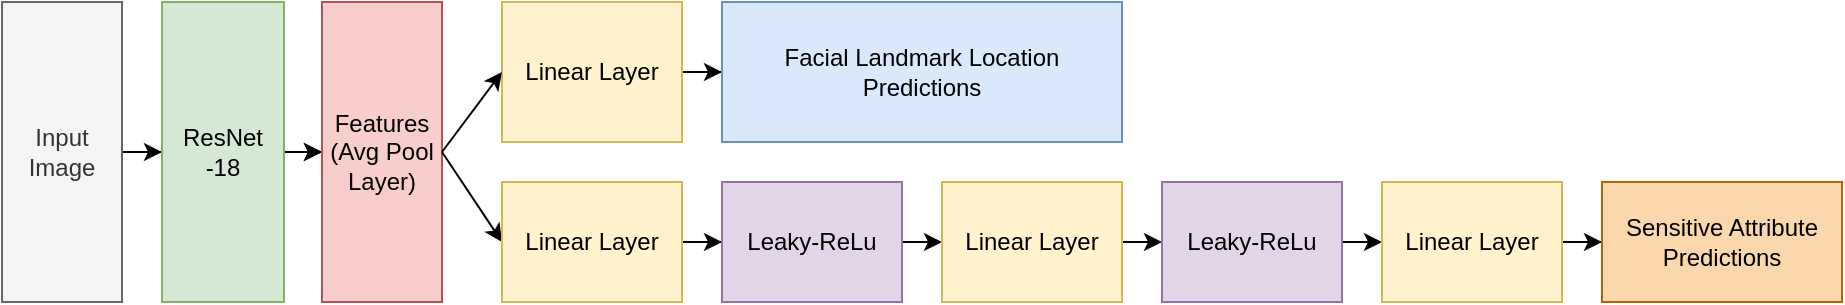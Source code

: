 <mxfile version="14.7.4" type="github">
  <diagram id="C5RBs43oDa-KdzZeNtuy" name="Page-1">
    <mxGraphModel dx="1186" dy="429" grid="1" gridSize="10" guides="1" tooltips="1" connect="1" arrows="1" fold="1" page="1" pageScale="1" pageWidth="827" pageHeight="1169" math="0" shadow="0">
      <root>
        <mxCell id="WIyWlLk6GJQsqaUBKTNV-0" />
        <mxCell id="WIyWlLk6GJQsqaUBKTNV-1" parent="WIyWlLk6GJQsqaUBKTNV-0" />
        <mxCell id="mCo6vJ3O1-zAY22SgFGW-10" value="" style="edgeStyle=orthogonalEdgeStyle;rounded=0;orthogonalLoop=1;jettySize=auto;html=1;" edge="1" parent="WIyWlLk6GJQsqaUBKTNV-1" source="mCo6vJ3O1-zAY22SgFGW-0" target="mCo6vJ3O1-zAY22SgFGW-1">
          <mxGeometry relative="1" as="geometry" />
        </mxCell>
        <mxCell id="mCo6vJ3O1-zAY22SgFGW-0" value="Input Image" style="rounded=0;whiteSpace=wrap;html=1;fillColor=#f5f5f5;strokeColor=#666666;fontColor=#333333;" vertex="1" parent="WIyWlLk6GJQsqaUBKTNV-1">
          <mxGeometry x="40" y="330" width="60" height="150" as="geometry" />
        </mxCell>
        <mxCell id="mCo6vJ3O1-zAY22SgFGW-11" value="" style="edgeStyle=orthogonalEdgeStyle;rounded=0;orthogonalLoop=1;jettySize=auto;html=1;" edge="1" parent="WIyWlLk6GJQsqaUBKTNV-1" source="mCo6vJ3O1-zAY22SgFGW-1" target="mCo6vJ3O1-zAY22SgFGW-3">
          <mxGeometry relative="1" as="geometry" />
        </mxCell>
        <mxCell id="mCo6vJ3O1-zAY22SgFGW-17" value="" style="edgeStyle=orthogonalEdgeStyle;rounded=0;orthogonalLoop=1;jettySize=auto;html=1;" edge="1" parent="WIyWlLk6GJQsqaUBKTNV-1" source="mCo6vJ3O1-zAY22SgFGW-1" target="mCo6vJ3O1-zAY22SgFGW-3">
          <mxGeometry relative="1" as="geometry" />
        </mxCell>
        <mxCell id="mCo6vJ3O1-zAY22SgFGW-1" value="ResNet&lt;br&gt;-18" style="rounded=0;whiteSpace=wrap;html=1;fillColor=#d5e8d4;strokeColor=#82b366;" vertex="1" parent="WIyWlLk6GJQsqaUBKTNV-1">
          <mxGeometry x="120" y="330" width="61" height="150" as="geometry" />
        </mxCell>
        <mxCell id="mCo6vJ3O1-zAY22SgFGW-3" value="Features&lt;br&gt;(Avg Pool Layer)" style="whiteSpace=wrap;html=1;rounded=0;fillColor=#f8cecc;strokeColor=#b85450;" vertex="1" parent="WIyWlLk6GJQsqaUBKTNV-1">
          <mxGeometry x="200" y="330" width="60" height="150" as="geometry" />
        </mxCell>
        <mxCell id="mCo6vJ3O1-zAY22SgFGW-16" style="edgeStyle=orthogonalEdgeStyle;rounded=0;orthogonalLoop=1;jettySize=auto;html=1;entryX=0;entryY=0.5;entryDx=0;entryDy=0;" edge="1" parent="WIyWlLk6GJQsqaUBKTNV-1" source="mCo6vJ3O1-zAY22SgFGW-8" target="mCo6vJ3O1-zAY22SgFGW-14">
          <mxGeometry relative="1" as="geometry" />
        </mxCell>
        <mxCell id="mCo6vJ3O1-zAY22SgFGW-8" value="Linear Layer" style="rounded=0;whiteSpace=wrap;html=1;fillColor=#fff2cc;strokeColor=#d6b656;" vertex="1" parent="WIyWlLk6GJQsqaUBKTNV-1">
          <mxGeometry x="290" y="330" width="90" height="70" as="geometry" />
        </mxCell>
        <mxCell id="mCo6vJ3O1-zAY22SgFGW-14" value="Facial Landmark Location Predictions" style="rounded=0;whiteSpace=wrap;html=1;fillColor=#dae8fc;strokeColor=#6c8ebf;" vertex="1" parent="WIyWlLk6GJQsqaUBKTNV-1">
          <mxGeometry x="400" y="330" width="200" height="70" as="geometry" />
        </mxCell>
        <mxCell id="mCo6vJ3O1-zAY22SgFGW-21" value="" style="endArrow=classic;html=1;entryX=0;entryY=0.5;entryDx=0;entryDy=0;exitX=1;exitY=0.5;exitDx=0;exitDy=0;" edge="1" parent="WIyWlLk6GJQsqaUBKTNV-1" source="mCo6vJ3O1-zAY22SgFGW-3" target="mCo6vJ3O1-zAY22SgFGW-8">
          <mxGeometry width="50" height="50" relative="1" as="geometry">
            <mxPoint x="241" y="400" as="sourcePoint" />
            <mxPoint x="280" y="330" as="targetPoint" />
          </mxGeometry>
        </mxCell>
        <mxCell id="mCo6vJ3O1-zAY22SgFGW-24" value="" style="endArrow=classic;html=1;exitX=1;exitY=0.5;exitDx=0;exitDy=0;entryX=0;entryY=0.5;entryDx=0;entryDy=0;" edge="1" parent="WIyWlLk6GJQsqaUBKTNV-1" source="mCo6vJ3O1-zAY22SgFGW-3" target="mCo6vJ3O1-zAY22SgFGW-25">
          <mxGeometry width="50" height="50" relative="1" as="geometry">
            <mxPoint x="240" y="384.5" as="sourcePoint" />
            <mxPoint x="300" y="384.5" as="targetPoint" />
          </mxGeometry>
        </mxCell>
        <mxCell id="mCo6vJ3O1-zAY22SgFGW-29" style="edgeStyle=orthogonalEdgeStyle;rounded=0;orthogonalLoop=1;jettySize=auto;html=1;entryX=0;entryY=0.5;entryDx=0;entryDy=0;" edge="1" parent="WIyWlLk6GJQsqaUBKTNV-1" source="mCo6vJ3O1-zAY22SgFGW-25" target="mCo6vJ3O1-zAY22SgFGW-27">
          <mxGeometry relative="1" as="geometry" />
        </mxCell>
        <mxCell id="mCo6vJ3O1-zAY22SgFGW-25" value="Linear Layer" style="rounded=0;whiteSpace=wrap;html=1;fillColor=#fff2cc;strokeColor=#d6b656;" vertex="1" parent="WIyWlLk6GJQsqaUBKTNV-1">
          <mxGeometry x="290" y="420" width="90" height="60" as="geometry" />
        </mxCell>
        <mxCell id="mCo6vJ3O1-zAY22SgFGW-32" style="edgeStyle=orthogonalEdgeStyle;rounded=0;orthogonalLoop=1;jettySize=auto;html=1;exitX=1;exitY=0.5;exitDx=0;exitDy=0;entryX=0;entryY=0.5;entryDx=0;entryDy=0;" edge="1" parent="WIyWlLk6GJQsqaUBKTNV-1" source="mCo6vJ3O1-zAY22SgFGW-27" target="mCo6vJ3O1-zAY22SgFGW-30">
          <mxGeometry relative="1" as="geometry" />
        </mxCell>
        <mxCell id="mCo6vJ3O1-zAY22SgFGW-27" value="Leaky-ReLu" style="rounded=0;whiteSpace=wrap;html=1;fillColor=#e1d5e7;strokeColor=#9673a6;" vertex="1" parent="WIyWlLk6GJQsqaUBKTNV-1">
          <mxGeometry x="400" y="420" width="90" height="60" as="geometry" />
        </mxCell>
        <mxCell id="mCo6vJ3O1-zAY22SgFGW-35" style="edgeStyle=orthogonalEdgeStyle;rounded=0;orthogonalLoop=1;jettySize=auto;html=1;exitX=1;exitY=0.5;exitDx=0;exitDy=0;entryX=0;entryY=0.5;entryDx=0;entryDy=0;" edge="1" parent="WIyWlLk6GJQsqaUBKTNV-1" source="mCo6vJ3O1-zAY22SgFGW-30" target="mCo6vJ3O1-zAY22SgFGW-33">
          <mxGeometry relative="1" as="geometry" />
        </mxCell>
        <mxCell id="mCo6vJ3O1-zAY22SgFGW-30" value="Linear Layer" style="rounded=0;whiteSpace=wrap;html=1;fillColor=#fff2cc;strokeColor=#d6b656;" vertex="1" parent="WIyWlLk6GJQsqaUBKTNV-1">
          <mxGeometry x="510" y="420" width="90" height="60" as="geometry" />
        </mxCell>
        <mxCell id="mCo6vJ3O1-zAY22SgFGW-36" style="edgeStyle=orthogonalEdgeStyle;rounded=0;orthogonalLoop=1;jettySize=auto;html=1;exitX=1;exitY=0.5;exitDx=0;exitDy=0;entryX=0;entryY=0.5;entryDx=0;entryDy=0;" edge="1" parent="WIyWlLk6GJQsqaUBKTNV-1" source="mCo6vJ3O1-zAY22SgFGW-33" target="mCo6vJ3O1-zAY22SgFGW-34">
          <mxGeometry relative="1" as="geometry" />
        </mxCell>
        <mxCell id="mCo6vJ3O1-zAY22SgFGW-33" value="Leaky-ReLu" style="rounded=0;whiteSpace=wrap;html=1;fillColor=#e1d5e7;strokeColor=#9673a6;" vertex="1" parent="WIyWlLk6GJQsqaUBKTNV-1">
          <mxGeometry x="620" y="420" width="90" height="60" as="geometry" />
        </mxCell>
        <mxCell id="mCo6vJ3O1-zAY22SgFGW-39" style="edgeStyle=orthogonalEdgeStyle;rounded=0;orthogonalLoop=1;jettySize=auto;html=1;exitX=1;exitY=0.5;exitDx=0;exitDy=0;" edge="1" parent="WIyWlLk6GJQsqaUBKTNV-1" source="mCo6vJ3O1-zAY22SgFGW-34" target="mCo6vJ3O1-zAY22SgFGW-40">
          <mxGeometry relative="1" as="geometry">
            <mxPoint x="880" y="450" as="targetPoint" />
          </mxGeometry>
        </mxCell>
        <mxCell id="mCo6vJ3O1-zAY22SgFGW-34" value="Linear Layer" style="rounded=0;whiteSpace=wrap;html=1;fillColor=#fff2cc;strokeColor=#d6b656;" vertex="1" parent="WIyWlLk6GJQsqaUBKTNV-1">
          <mxGeometry x="730" y="420" width="90" height="60" as="geometry" />
        </mxCell>
        <mxCell id="mCo6vJ3O1-zAY22SgFGW-40" value="Sensitive Attribute Predictions" style="rounded=0;whiteSpace=wrap;html=1;fillColor=#fad7ac;strokeColor=#b46504;" vertex="1" parent="WIyWlLk6GJQsqaUBKTNV-1">
          <mxGeometry x="840" y="420" width="120" height="60" as="geometry" />
        </mxCell>
      </root>
    </mxGraphModel>
  </diagram>
</mxfile>
